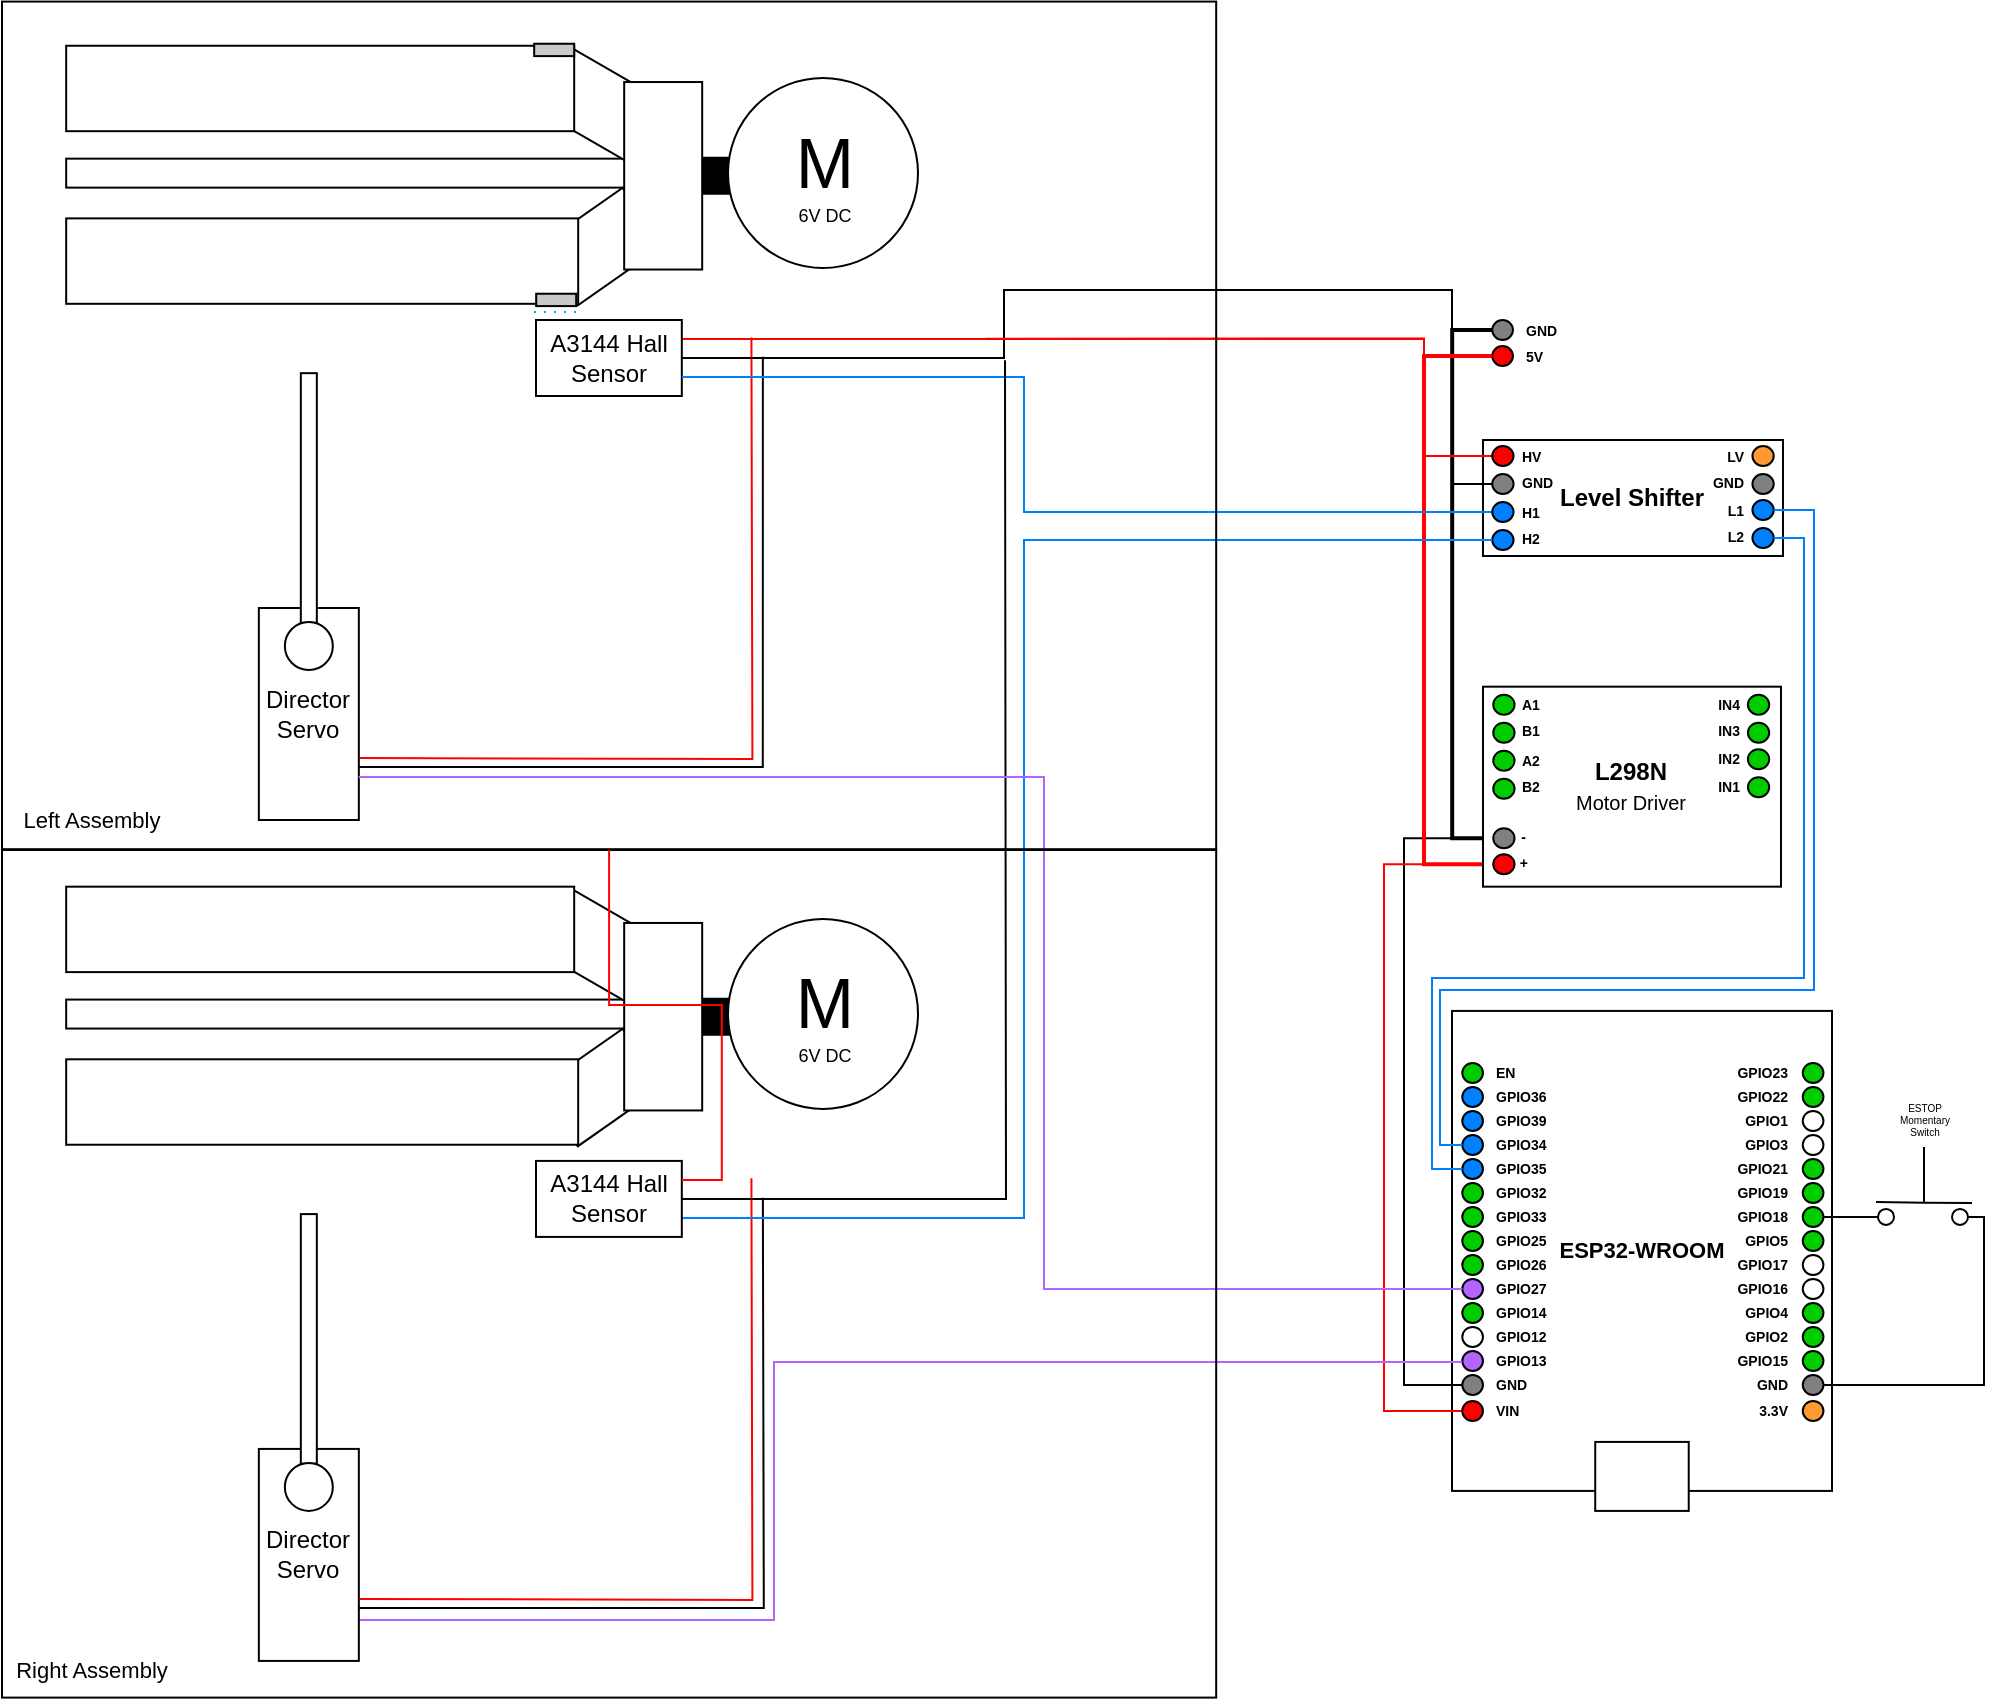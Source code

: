 <mxfile version="24.5.4" type="device">
  <diagram name="Page-1" id="eTKJEaK23Frz8WNbMYVO">
    <mxGraphModel dx="3217" dy="1208" grid="1" gridSize="10" guides="1" tooltips="1" connect="1" arrows="1" fold="1" page="1" pageScale="1" pageWidth="827" pageHeight="1169" math="0" shadow="0">
      <root>
        <mxCell id="0" />
        <mxCell id="1" parent="0" />
        <mxCell id="fZM7ZsH1bETK6mXCRH3i-120" value="" style="endArrow=none;dashed=1;html=1;dashPattern=1 4;strokeWidth=1;rounded=0;strokeColor=#03ABFF;align=center;verticalAlign=middle;fontFamily=Helvetica;fontSize=11;fontColor=default;labelBackgroundColor=default;edgeStyle=orthogonalEdgeStyle;" edge="1" parent="1">
          <mxGeometry width="50" height="50" relative="1" as="geometry">
            <mxPoint x="-45" y="171" as="sourcePoint" />
            <mxPoint x="-22" y="171" as="targetPoint" />
            <Array as="points">
              <mxPoint x="-40" y="171" />
              <mxPoint x="-40" y="171" />
            </Array>
          </mxGeometry>
        </mxCell>
        <mxCell id="fZM7ZsH1bETK6mXCRH3i-54" style="edgeStyle=orthogonalEdgeStyle;rounded=0;orthogonalLoop=1;jettySize=auto;html=1;exitX=1;exitY=0.75;exitDx=0;exitDy=0;strokeColor=default;align=center;verticalAlign=middle;fontFamily=Helvetica;fontSize=11;fontColor=default;labelBackgroundColor=default;endArrow=none;endFill=0;" edge="1" parent="1" source="nlYgVDRj3VAbJltmX37f-1">
          <mxGeometry relative="1" as="geometry">
            <mxPoint x="69.429" y="193.429" as="targetPoint" />
            <Array as="points">
              <mxPoint x="69" y="399" />
            </Array>
          </mxGeometry>
        </mxCell>
        <mxCell id="fZM7ZsH1bETK6mXCRH3i-55" style="edgeStyle=orthogonalEdgeStyle;rounded=0;orthogonalLoop=1;jettySize=auto;html=1;strokeColor=#FF0000;align=center;verticalAlign=middle;fontFamily=Helvetica;fontSize=11;fontColor=default;labelBackgroundColor=default;endArrow=none;endFill=0;" edge="1" parent="1">
          <mxGeometry relative="1" as="geometry">
            <mxPoint x="63.714" y="183.714" as="targetPoint" />
            <mxPoint x="-132" y="394" as="sourcePoint" />
          </mxGeometry>
        </mxCell>
        <mxCell id="nlYgVDRj3VAbJltmX37f-1" value="Director&lt;div&gt;Servo&lt;/div&gt;" style="rounded=0;whiteSpace=wrap;html=1;" parent="1" vertex="1">
          <mxGeometry x="-182.58" y="319" width="50" height="106" as="geometry" />
        </mxCell>
        <mxCell id="nlYgVDRj3VAbJltmX37f-2" value="" style="rounded=0;whiteSpace=wrap;html=1;rotation=90;" parent="1" vertex="1">
          <mxGeometry x="-220" y="260" width="124.83" height="8" as="geometry" />
        </mxCell>
        <mxCell id="nlYgVDRj3VAbJltmX37f-15" value="&lt;font style=&quot;font-size: 11px;&quot;&gt;&lt;b style=&quot;font-size: 11px;&quot;&gt;ESP32-WROOM&lt;/b&gt;&lt;/font&gt;" style="rounded=0;whiteSpace=wrap;html=1;fontSize=11;verticalAlign=middle;" parent="1" vertex="1">
          <mxGeometry x="414" y="520.46" width="190" height="240" as="geometry" />
        </mxCell>
        <mxCell id="nlYgVDRj3VAbJltmX37f-16" value="" style="ellipse;whiteSpace=wrap;html=1;fillColor=#00CC00;" parent="1" vertex="1">
          <mxGeometry x="589.376" y="546.46" width="10.347" height="10" as="geometry" />
        </mxCell>
        <mxCell id="nlYgVDRj3VAbJltmX37f-18" value="&lt;span style=&quot;text-align: left;&quot;&gt;GPIO23&lt;/span&gt;" style="text;html=1;strokeColor=none;fillColor=none;align=right;verticalAlign=middle;whiteSpace=wrap;rounded=0;fontSize=7;fontStyle=1" parent="1" vertex="1">
          <mxGeometry x="460.045" y="548.46" width="124.158" height="7" as="geometry" />
        </mxCell>
        <mxCell id="nlYgVDRj3VAbJltmX37f-19" value="" style="ellipse;whiteSpace=wrap;html=1;fillColor=#00CC00;" parent="1" vertex="1">
          <mxGeometry x="589.376" y="558.46" width="10.347" height="10" as="geometry" />
        </mxCell>
        <mxCell id="nlYgVDRj3VAbJltmX37f-20" value="&lt;span style=&quot;text-align: left;&quot;&gt;GPIO22&lt;/span&gt;" style="text;html=1;strokeColor=none;fillColor=none;align=right;verticalAlign=middle;whiteSpace=wrap;rounded=0;fontSize=7;fontStyle=1" parent="1" vertex="1">
          <mxGeometry x="460.045" y="560.46" width="124.158" height="7" as="geometry" />
        </mxCell>
        <mxCell id="nlYgVDRj3VAbJltmX37f-21" value="" style="ellipse;whiteSpace=wrap;html=1;fillColor=#FFFFFF;" parent="1" vertex="1">
          <mxGeometry x="589.376" y="570.46" width="10.347" height="10" as="geometry" />
        </mxCell>
        <mxCell id="nlYgVDRj3VAbJltmX37f-22" value="&lt;span style=&quot;text-align: left;&quot;&gt;GPIO1&lt;/span&gt;" style="text;html=1;strokeColor=none;fillColor=none;align=right;verticalAlign=middle;whiteSpace=wrap;rounded=0;fontSize=7;fontStyle=1" parent="1" vertex="1">
          <mxGeometry x="460.045" y="572.46" width="124.158" height="7" as="geometry" />
        </mxCell>
        <mxCell id="nlYgVDRj3VAbJltmX37f-23" value="" style="ellipse;whiteSpace=wrap;html=1;fillColor=#FFFFFF;" parent="1" vertex="1">
          <mxGeometry x="589.376" y="582.46" width="10.347" height="10" as="geometry" />
        </mxCell>
        <mxCell id="nlYgVDRj3VAbJltmX37f-24" value="&lt;span style=&quot;text-align: left;&quot;&gt;GPIO3&lt;/span&gt;" style="text;html=1;strokeColor=none;fillColor=none;align=right;verticalAlign=middle;whiteSpace=wrap;rounded=0;fontSize=7;fontStyle=1" parent="1" vertex="1">
          <mxGeometry x="460.045" y="584.46" width="124.158" height="7" as="geometry" />
        </mxCell>
        <mxCell id="nlYgVDRj3VAbJltmX37f-25" value="" style="ellipse;whiteSpace=wrap;html=1;fillColor=#00CC00;" parent="1" vertex="1">
          <mxGeometry x="589.376" y="594.46" width="10.347" height="10" as="geometry" />
        </mxCell>
        <mxCell id="nlYgVDRj3VAbJltmX37f-26" value="&lt;span style=&quot;text-align: left;&quot;&gt;GPIO21&lt;/span&gt;" style="text;html=1;strokeColor=none;fillColor=none;align=right;verticalAlign=middle;whiteSpace=wrap;rounded=0;fontSize=7;fontStyle=1" parent="1" vertex="1">
          <mxGeometry x="460.045" y="596.46" width="124.158" height="7" as="geometry" />
        </mxCell>
        <mxCell id="nlYgVDRj3VAbJltmX37f-27" value="" style="ellipse;whiteSpace=wrap;html=1;fillColor=#00CC00;" parent="1" vertex="1">
          <mxGeometry x="589.376" y="606.46" width="10.347" height="10" as="geometry" />
        </mxCell>
        <mxCell id="nlYgVDRj3VAbJltmX37f-29" value="&lt;span style=&quot;text-align: left;&quot;&gt;GPIO19&lt;/span&gt;" style="text;html=1;strokeColor=none;fillColor=none;align=right;verticalAlign=middle;whiteSpace=wrap;rounded=0;fontSize=7;fontStyle=1" parent="1" vertex="1">
          <mxGeometry x="460.045" y="608.46" width="124.158" height="7" as="geometry" />
        </mxCell>
        <mxCell id="nlYgVDRj3VAbJltmX37f-30" value="" style="ellipse;whiteSpace=wrap;html=1;fillColor=#00CC00;" parent="1" vertex="1">
          <mxGeometry x="589.376" y="618.46" width="10.347" height="10" as="geometry" />
        </mxCell>
        <mxCell id="nlYgVDRj3VAbJltmX37f-31" value="&lt;span style=&quot;text-align: left;&quot;&gt;GPIO18&lt;/span&gt;" style="text;html=1;strokeColor=none;fillColor=none;align=right;verticalAlign=middle;whiteSpace=wrap;rounded=0;fontSize=7;fontStyle=1" parent="1" vertex="1">
          <mxGeometry x="460.045" y="620.46" width="124.158" height="7" as="geometry" />
        </mxCell>
        <mxCell id="nlYgVDRj3VAbJltmX37f-33" value="" style="ellipse;whiteSpace=wrap;html=1;fillColor=#00CC00;" parent="1" vertex="1">
          <mxGeometry x="589.376" y="630.46" width="10.347" height="10" as="geometry" />
        </mxCell>
        <mxCell id="nlYgVDRj3VAbJltmX37f-35" value="&lt;span style=&quot;text-align: left;&quot;&gt;GPIO5&lt;/span&gt;" style="text;html=1;strokeColor=none;fillColor=none;align=right;verticalAlign=middle;whiteSpace=wrap;rounded=0;fontSize=7;fontStyle=1" parent="1" vertex="1">
          <mxGeometry x="460.045" y="632.46" width="124.158" height="7" as="geometry" />
        </mxCell>
        <mxCell id="nlYgVDRj3VAbJltmX37f-37" value="" style="ellipse;whiteSpace=wrap;html=1;fillColor=#FFFFFF;" parent="1" vertex="1">
          <mxGeometry x="589.376" y="642.46" width="10.347" height="10" as="geometry" />
        </mxCell>
        <mxCell id="nlYgVDRj3VAbJltmX37f-39" value="&lt;span style=&quot;text-align: left;&quot;&gt;GPIO17&lt;/span&gt;" style="text;html=1;strokeColor=none;fillColor=none;align=right;verticalAlign=middle;whiteSpace=wrap;rounded=0;fontSize=7;fontStyle=1" parent="1" vertex="1">
          <mxGeometry x="460.045" y="644.46" width="124.158" height="7" as="geometry" />
        </mxCell>
        <mxCell id="nlYgVDRj3VAbJltmX37f-40" value="" style="ellipse;whiteSpace=wrap;html=1;fillColor=#FFFFFF;" parent="1" vertex="1">
          <mxGeometry x="589.376" y="654.46" width="10.347" height="10" as="geometry" />
        </mxCell>
        <mxCell id="nlYgVDRj3VAbJltmX37f-41" value="&lt;span style=&quot;text-align: left;&quot;&gt;GPIO16&lt;/span&gt;" style="text;html=1;strokeColor=none;fillColor=none;align=right;verticalAlign=middle;whiteSpace=wrap;rounded=0;fontSize=7;fontStyle=1" parent="1" vertex="1">
          <mxGeometry x="460.045" y="656.46" width="124.158" height="7" as="geometry" />
        </mxCell>
        <mxCell id="nlYgVDRj3VAbJltmX37f-42" value="" style="ellipse;whiteSpace=wrap;html=1;fillColor=#00CC00;" parent="1" vertex="1">
          <mxGeometry x="589.376" y="666.46" width="10.347" height="10" as="geometry" />
        </mxCell>
        <mxCell id="nlYgVDRj3VAbJltmX37f-43" value="&lt;span style=&quot;text-align: left;&quot;&gt;GPIO4&lt;/span&gt;" style="text;html=1;strokeColor=none;fillColor=none;align=right;verticalAlign=middle;whiteSpace=wrap;rounded=0;fontSize=7;fontStyle=1" parent="1" vertex="1">
          <mxGeometry x="460.045" y="668.46" width="124.158" height="7" as="geometry" />
        </mxCell>
        <mxCell id="nlYgVDRj3VAbJltmX37f-44" value="" style="ellipse;whiteSpace=wrap;html=1;fillColor=#00CC00;" parent="1" vertex="1">
          <mxGeometry x="589.376" y="678.46" width="10.347" height="10" as="geometry" />
        </mxCell>
        <mxCell id="nlYgVDRj3VAbJltmX37f-45" value="&lt;span style=&quot;text-align: left;&quot;&gt;GPIO2&lt;/span&gt;" style="text;html=1;strokeColor=none;fillColor=none;align=right;verticalAlign=middle;whiteSpace=wrap;rounded=0;fontSize=7;fontStyle=1" parent="1" vertex="1">
          <mxGeometry x="460.045" y="680.46" width="124.158" height="7" as="geometry" />
        </mxCell>
        <mxCell id="nlYgVDRj3VAbJltmX37f-46" value="" style="ellipse;whiteSpace=wrap;html=1;fillColor=#00CC00;" parent="1" vertex="1">
          <mxGeometry x="589.376" y="690.46" width="10.347" height="10" as="geometry" />
        </mxCell>
        <mxCell id="nlYgVDRj3VAbJltmX37f-47" value="&lt;span style=&quot;text-align: left;&quot;&gt;GPIO15&lt;/span&gt;" style="text;html=1;strokeColor=none;fillColor=none;align=right;verticalAlign=middle;whiteSpace=wrap;rounded=0;fontSize=7;fontStyle=1" parent="1" vertex="1">
          <mxGeometry x="460.045" y="692.46" width="124.158" height="7" as="geometry" />
        </mxCell>
        <mxCell id="fZM7ZsH1bETK6mXCRH3i-94" style="edgeStyle=orthogonalEdgeStyle;rounded=0;orthogonalLoop=1;jettySize=auto;html=1;exitX=1;exitY=0.5;exitDx=0;exitDy=0;strokeColor=default;align=center;verticalAlign=middle;fontFamily=Helvetica;fontSize=11;fontColor=default;labelBackgroundColor=default;endArrow=none;endFill=0;entryX=1;entryY=0.5;entryDx=0;entryDy=0;" edge="1" parent="1" source="nlYgVDRj3VAbJltmX37f-48" target="fZM7ZsH1bETK6mXCRH3i-87">
          <mxGeometry relative="1" as="geometry">
            <mxPoint x="698.264" y="626.678" as="targetPoint" />
            <Array as="points">
              <mxPoint x="680" y="707.46" />
              <mxPoint x="680" y="623.46" />
            </Array>
          </mxGeometry>
        </mxCell>
        <mxCell id="nlYgVDRj3VAbJltmX37f-48" value="" style="ellipse;whiteSpace=wrap;html=1;fillColor=#808080;" parent="1" vertex="1">
          <mxGeometry x="589.376" y="702.46" width="10.347" height="10" as="geometry" />
        </mxCell>
        <mxCell id="nlYgVDRj3VAbJltmX37f-49" value="GND" style="text;html=1;strokeColor=none;fillColor=none;align=right;verticalAlign=middle;whiteSpace=wrap;rounded=0;fontSize=7;fontStyle=1" parent="1" vertex="1">
          <mxGeometry x="460.045" y="704.46" width="124.158" height="7" as="geometry" />
        </mxCell>
        <mxCell id="nlYgVDRj3VAbJltmX37f-50" value="" style="ellipse;whiteSpace=wrap;html=1;fillColor=#FF9933;" parent="1" vertex="1">
          <mxGeometry x="589.376" y="715.46" width="10.347" height="10" as="geometry" />
        </mxCell>
        <mxCell id="nlYgVDRj3VAbJltmX37f-51" value="3.3V" style="text;html=1;strokeColor=none;fillColor=none;align=right;verticalAlign=middle;whiteSpace=wrap;rounded=0;fontSize=7;fontStyle=1" parent="1" vertex="1">
          <mxGeometry x="460.045" y="717.46" width="124.158" height="7" as="geometry" />
        </mxCell>
        <mxCell id="nlYgVDRj3VAbJltmX37f-62" value="" style="ellipse;whiteSpace=wrap;html=1;fillColor=#00CC00;" parent="1" vertex="1">
          <mxGeometry x="419.139" y="546.46" width="10.347" height="10" as="geometry" />
        </mxCell>
        <mxCell id="nlYgVDRj3VAbJltmX37f-64" value="" style="ellipse;whiteSpace=wrap;html=1;fillColor=#007FFF;" parent="1" vertex="1">
          <mxGeometry x="419.139" y="558.46" width="10.347" height="10" as="geometry" />
        </mxCell>
        <mxCell id="nlYgVDRj3VAbJltmX37f-66" value="" style="ellipse;whiteSpace=wrap;html=1;fillColor=#007FFF;" parent="1" vertex="1">
          <mxGeometry x="419.139" y="570.46" width="10.347" height="10" as="geometry" />
        </mxCell>
        <mxCell id="nlYgVDRj3VAbJltmX37f-67" value="" style="ellipse;whiteSpace=wrap;html=1;fillColor=#007FFF;" parent="1" vertex="1">
          <mxGeometry x="419.139" y="582.46" width="10.347" height="10" as="geometry" />
        </mxCell>
        <mxCell id="nlYgVDRj3VAbJltmX37f-68" value="" style="ellipse;whiteSpace=wrap;html=1;fillColor=#007FFF;" parent="1" vertex="1">
          <mxGeometry x="419.139" y="594.46" width="10.347" height="10" as="geometry" />
        </mxCell>
        <mxCell id="nlYgVDRj3VAbJltmX37f-69" value="" style="ellipse;whiteSpace=wrap;html=1;fillColor=#00CC00;" parent="1" vertex="1">
          <mxGeometry x="419.139" y="606.46" width="10.347" height="10" as="geometry" />
        </mxCell>
        <mxCell id="nlYgVDRj3VAbJltmX37f-70" value="" style="ellipse;whiteSpace=wrap;html=1;fillColor=#00CC00;" parent="1" vertex="1">
          <mxGeometry x="419.139" y="618.46" width="10.347" height="10" as="geometry" />
        </mxCell>
        <mxCell id="nlYgVDRj3VAbJltmX37f-71" value="" style="ellipse;whiteSpace=wrap;html=1;fillColor=#00CC00;" parent="1" vertex="1">
          <mxGeometry x="419.139" y="630.46" width="10.347" height="10" as="geometry" />
        </mxCell>
        <mxCell id="nlYgVDRj3VAbJltmX37f-72" value="" style="ellipse;whiteSpace=wrap;html=1;fillColor=#00CC00;" parent="1" vertex="1">
          <mxGeometry x="419.139" y="642.46" width="10.347" height="10" as="geometry" />
        </mxCell>
        <mxCell id="nlYgVDRj3VAbJltmX37f-73" value="" style="ellipse;whiteSpace=wrap;html=1;fillColor=#B266FF;" parent="1" vertex="1">
          <mxGeometry x="419.139" y="654.46" width="10.347" height="10" as="geometry" />
        </mxCell>
        <mxCell id="nlYgVDRj3VAbJltmX37f-74" value="" style="ellipse;whiteSpace=wrap;html=1;fillColor=#00CC00;" parent="1" vertex="1">
          <mxGeometry x="419.139" y="666.46" width="10.347" height="10" as="geometry" />
        </mxCell>
        <mxCell id="nlYgVDRj3VAbJltmX37f-75" value="" style="ellipse;whiteSpace=wrap;html=1;fillColor=#FFFFFF;" parent="1" vertex="1">
          <mxGeometry x="419.139" y="678.46" width="10.347" height="10" as="geometry" />
        </mxCell>
        <mxCell id="nlYgVDRj3VAbJltmX37f-76" value="" style="ellipse;whiteSpace=wrap;html=1;fillColor=#B266FF;" parent="1" vertex="1">
          <mxGeometry x="419.139" y="690.46" width="10.347" height="10" as="geometry" />
        </mxCell>
        <mxCell id="fZM7ZsH1bETK6mXCRH3i-158" style="edgeStyle=orthogonalEdgeStyle;rounded=0;orthogonalLoop=1;jettySize=auto;html=1;exitX=0;exitY=0.5;exitDx=0;exitDy=0;entryX=0;entryY=0.5;entryDx=0;entryDy=0;strokeColor=default;align=center;verticalAlign=middle;fontFamily=Helvetica;fontSize=11;fontColor=default;labelBackgroundColor=default;endArrow=none;endFill=0;" edge="1" parent="1" source="nlYgVDRj3VAbJltmX37f-77" target="nlYgVDRj3VAbJltmX37f-135">
          <mxGeometry relative="1" as="geometry">
            <Array as="points">
              <mxPoint x="390" y="708" />
              <mxPoint x="390" y="434" />
            </Array>
          </mxGeometry>
        </mxCell>
        <mxCell id="nlYgVDRj3VAbJltmX37f-77" value="" style="ellipse;whiteSpace=wrap;html=1;fillColor=#808080;" parent="1" vertex="1">
          <mxGeometry x="419.139" y="702.46" width="10.347" height="10" as="geometry" />
        </mxCell>
        <mxCell id="fZM7ZsH1bETK6mXCRH3i-159" style="edgeStyle=orthogonalEdgeStyle;rounded=0;orthogonalLoop=1;jettySize=auto;html=1;exitX=0;exitY=0.5;exitDx=0;exitDy=0;entryX=0;entryY=0.5;entryDx=0;entryDy=0;strokeColor=#FF0000;align=center;verticalAlign=middle;fontFamily=Helvetica;fontSize=11;fontColor=default;labelBackgroundColor=default;endArrow=none;endFill=0;" edge="1" parent="1" source="nlYgVDRj3VAbJltmX37f-78" target="nlYgVDRj3VAbJltmX37f-137">
          <mxGeometry relative="1" as="geometry">
            <Array as="points">
              <mxPoint x="380" y="721" />
              <mxPoint x="380" y="447" />
            </Array>
          </mxGeometry>
        </mxCell>
        <mxCell id="nlYgVDRj3VAbJltmX37f-78" value="" style="ellipse;whiteSpace=wrap;html=1;fillColor=#FF0000;" parent="1" vertex="1">
          <mxGeometry x="419.139" y="715.46" width="10.347" height="10" as="geometry" />
        </mxCell>
        <mxCell id="nlYgVDRj3VAbJltmX37f-84" value="EN" style="text;html=1;strokeColor=none;fillColor=none;align=left;verticalAlign=middle;whiteSpace=wrap;rounded=0;fontSize=7;fontStyle=1" parent="1" vertex="1">
          <mxGeometry x="433.624" y="548.46" width="124.158" height="7" as="geometry" />
        </mxCell>
        <mxCell id="nlYgVDRj3VAbJltmX37f-86" value="GPIO36" style="text;html=1;strokeColor=none;fillColor=none;align=left;verticalAlign=middle;whiteSpace=wrap;rounded=0;fontSize=7;fontStyle=1" parent="1" vertex="1">
          <mxGeometry x="433.624" y="560.46" width="124.158" height="7" as="geometry" />
        </mxCell>
        <mxCell id="nlYgVDRj3VAbJltmX37f-89" value="GPIO39" style="text;html=1;strokeColor=none;fillColor=none;align=left;verticalAlign=middle;whiteSpace=wrap;rounded=0;fontSize=7;fontStyle=1" parent="1" vertex="1">
          <mxGeometry x="433.624" y="572.46" width="124.158" height="7" as="geometry" />
        </mxCell>
        <mxCell id="nlYgVDRj3VAbJltmX37f-90" value="GPIO34" style="text;html=1;strokeColor=none;fillColor=none;align=left;verticalAlign=middle;whiteSpace=wrap;rounded=0;fontSize=7;fontStyle=1" parent="1" vertex="1">
          <mxGeometry x="433.624" y="584.46" width="124.158" height="7" as="geometry" />
        </mxCell>
        <mxCell id="nlYgVDRj3VAbJltmX37f-93" value="GPIO35" style="text;html=1;strokeColor=none;fillColor=none;align=left;verticalAlign=middle;whiteSpace=wrap;rounded=0;fontSize=7;fontStyle=1" parent="1" vertex="1">
          <mxGeometry x="433.624" y="596.46" width="124.158" height="7" as="geometry" />
        </mxCell>
        <mxCell id="nlYgVDRj3VAbJltmX37f-94" value="GPIO32" style="text;html=1;strokeColor=none;fillColor=none;align=left;verticalAlign=middle;whiteSpace=wrap;rounded=0;fontSize=7;fontStyle=1" parent="1" vertex="1">
          <mxGeometry x="433.624" y="608.46" width="124.158" height="7" as="geometry" />
        </mxCell>
        <mxCell id="nlYgVDRj3VAbJltmX37f-96" value="GPIO33" style="text;html=1;strokeColor=none;fillColor=none;align=left;verticalAlign=middle;whiteSpace=wrap;rounded=0;fontSize=7;fontStyle=1" parent="1" vertex="1">
          <mxGeometry x="433.624" y="620.46" width="124.158" height="7" as="geometry" />
        </mxCell>
        <mxCell id="nlYgVDRj3VAbJltmX37f-97" value="GPIO25" style="text;html=1;strokeColor=none;fillColor=none;align=left;verticalAlign=middle;whiteSpace=wrap;rounded=0;fontSize=7;fontStyle=1" parent="1" vertex="1">
          <mxGeometry x="433.624" y="632.46" width="124.158" height="7" as="geometry" />
        </mxCell>
        <mxCell id="nlYgVDRj3VAbJltmX37f-98" value="GPIO26" style="text;html=1;strokeColor=none;fillColor=none;align=left;verticalAlign=middle;whiteSpace=wrap;rounded=0;fontSize=7;fontStyle=1" parent="1" vertex="1">
          <mxGeometry x="433.624" y="644.46" width="124.158" height="7" as="geometry" />
        </mxCell>
        <mxCell id="nlYgVDRj3VAbJltmX37f-99" value="GPIO27" style="text;html=1;strokeColor=none;fillColor=none;align=left;verticalAlign=middle;whiteSpace=wrap;rounded=0;fontSize=7;fontStyle=1" parent="1" vertex="1">
          <mxGeometry x="433.624" y="656.46" width="124.158" height="7" as="geometry" />
        </mxCell>
        <mxCell id="nlYgVDRj3VAbJltmX37f-100" value="GPIO14" style="text;html=1;strokeColor=none;fillColor=none;align=left;verticalAlign=middle;whiteSpace=wrap;rounded=0;fontSize=7;fontStyle=1" parent="1" vertex="1">
          <mxGeometry x="433.624" y="668.46" width="124.158" height="7" as="geometry" />
        </mxCell>
        <mxCell id="nlYgVDRj3VAbJltmX37f-101" value="GPIO12" style="text;html=1;strokeColor=none;fillColor=none;align=left;verticalAlign=middle;whiteSpace=wrap;rounded=0;fontSize=7;fontStyle=1" parent="1" vertex="1">
          <mxGeometry x="433.624" y="680.46" width="124.158" height="7" as="geometry" />
        </mxCell>
        <mxCell id="nlYgVDRj3VAbJltmX37f-102" value="GPIO13" style="text;html=1;strokeColor=none;fillColor=none;align=left;verticalAlign=middle;whiteSpace=wrap;rounded=0;fontSize=7;fontStyle=1" parent="1" vertex="1">
          <mxGeometry x="433.624" y="692.46" width="124.158" height="7" as="geometry" />
        </mxCell>
        <mxCell id="nlYgVDRj3VAbJltmX37f-103" value="GND" style="text;html=1;strokeColor=none;fillColor=none;align=left;verticalAlign=middle;whiteSpace=wrap;rounded=0;fontSize=7;fontStyle=1" parent="1" vertex="1">
          <mxGeometry x="433.624" y="704.46" width="124.158" height="7" as="geometry" />
        </mxCell>
        <mxCell id="nlYgVDRj3VAbJltmX37f-104" value="VIN" style="text;html=1;strokeColor=none;fillColor=none;align=left;verticalAlign=middle;whiteSpace=wrap;rounded=0;fontSize=7;fontStyle=1" parent="1" vertex="1">
          <mxGeometry x="433.624" y="717.46" width="124.158" height="7" as="geometry" />
        </mxCell>
        <mxCell id="nlYgVDRj3VAbJltmX37f-114" value="" style="rounded=0;whiteSpace=wrap;html=1;fontFamily=Helvetica;fontSize=11;fontColor=default;labelBackgroundColor=default;" parent="1" vertex="1">
          <mxGeometry x="485.62" y="735.96" width="46.75" height="34.5" as="geometry" />
        </mxCell>
        <mxCell id="fZM7ZsH1bETK6mXCRH3i-155" style="edgeStyle=orthogonalEdgeStyle;rounded=0;orthogonalLoop=1;jettySize=auto;html=1;exitX=0;exitY=0.5;exitDx=0;exitDy=0;entryX=0;entryY=0.5;entryDx=0;entryDy=0;strokeColor=default;align=center;verticalAlign=middle;fontFamily=Helvetica;fontSize=11;fontColor=default;labelBackgroundColor=default;endArrow=none;endFill=0;strokeWidth=2;" edge="1" parent="1" source="nlYgVDRj3VAbJltmX37f-118" target="nlYgVDRj3VAbJltmX37f-135">
          <mxGeometry relative="1" as="geometry" />
        </mxCell>
        <mxCell id="fZM7ZsH1bETK6mXCRH3i-160" style="edgeStyle=orthogonalEdgeStyle;rounded=0;orthogonalLoop=1;jettySize=auto;html=1;exitX=0;exitY=0.5;exitDx=0;exitDy=0;entryX=1;entryY=0.5;entryDx=0;entryDy=0;strokeColor=default;align=center;verticalAlign=middle;fontFamily=Helvetica;fontSize=11;fontColor=default;labelBackgroundColor=default;endArrow=none;endFill=0;" edge="1" parent="1" source="nlYgVDRj3VAbJltmX37f-118" target="fZM7ZsH1bETK6mXCRH3i-2">
          <mxGeometry relative="1" as="geometry">
            <Array as="points">
              <mxPoint x="414" y="180" />
              <mxPoint x="414" y="160" />
              <mxPoint x="190" y="160" />
              <mxPoint x="190" y="194" />
            </Array>
          </mxGeometry>
        </mxCell>
        <mxCell id="nlYgVDRj3VAbJltmX37f-118" value="" style="ellipse;whiteSpace=wrap;html=1;fillColor=#808080;" parent="1" vertex="1">
          <mxGeometry x="434.129" y="175" width="10.347" height="10" as="geometry" />
        </mxCell>
        <mxCell id="fZM7ZsH1bETK6mXCRH3i-154" style="edgeStyle=orthogonalEdgeStyle;rounded=0;orthogonalLoop=1;jettySize=auto;html=1;exitX=0;exitY=0.5;exitDx=0;exitDy=0;entryX=0;entryY=0.5;entryDx=0;entryDy=0;strokeColor=#FF0000;align=center;verticalAlign=middle;fontFamily=Helvetica;fontSize=11;fontColor=default;labelBackgroundColor=default;endArrow=none;endFill=0;strokeWidth=2;" edge="1" parent="1" source="nlYgVDRj3VAbJltmX37f-119" target="nlYgVDRj3VAbJltmX37f-137">
          <mxGeometry relative="1" as="geometry">
            <Array as="points">
              <mxPoint x="400" y="193" />
              <mxPoint x="400" y="447" />
            </Array>
          </mxGeometry>
        </mxCell>
        <mxCell id="fZM7ZsH1bETK6mXCRH3i-161" style="edgeStyle=orthogonalEdgeStyle;rounded=0;orthogonalLoop=1;jettySize=auto;html=1;exitX=0;exitY=0.5;exitDx=0;exitDy=0;entryX=1;entryY=0.25;entryDx=0;entryDy=0;strokeColor=#FF0000;align=center;verticalAlign=middle;fontFamily=Helvetica;fontSize=11;fontColor=default;labelBackgroundColor=default;endArrow=none;endFill=0;" edge="1" parent="1" source="nlYgVDRj3VAbJltmX37f-119" target="fZM7ZsH1bETK6mXCRH3i-2">
          <mxGeometry relative="1" as="geometry">
            <Array as="points">
              <mxPoint x="400" y="193" />
              <mxPoint x="400" y="185" />
            </Array>
          </mxGeometry>
        </mxCell>
        <mxCell id="nlYgVDRj3VAbJltmX37f-119" value="" style="ellipse;whiteSpace=wrap;html=1;fillColor=#FF0000;" parent="1" vertex="1">
          <mxGeometry x="434.129" y="188" width="10.347" height="10" as="geometry" />
        </mxCell>
        <mxCell id="nlYgVDRj3VAbJltmX37f-120" value="GND" style="text;html=1;strokeColor=none;fillColor=none;align=left;verticalAlign=middle;whiteSpace=wrap;rounded=0;fontSize=7;fontStyle=1" parent="1" vertex="1">
          <mxGeometry x="448.614" y="177" width="124.158" height="7" as="geometry" />
        </mxCell>
        <mxCell id="nlYgVDRj3VAbJltmX37f-121" value="5V" style="text;html=1;strokeColor=none;fillColor=none;align=left;verticalAlign=middle;whiteSpace=wrap;rounded=0;fontSize=7;fontStyle=1" parent="1" vertex="1">
          <mxGeometry x="448.614" y="190" width="124.158" height="7" as="geometry" />
        </mxCell>
        <mxCell id="nlYgVDRj3VAbJltmX37f-126" value="&lt;b&gt;L298N&lt;/b&gt;&lt;br&gt;&lt;span style=&quot;font-size: 10px;&quot;&gt;Motor Driver&lt;/span&gt;" style="rounded=0;whiteSpace=wrap;html=1;strokeWidth=1;" parent="1" vertex="1">
          <mxGeometry x="429.49" y="358.34" width="149" height="100" as="geometry" />
        </mxCell>
        <mxCell id="nlYgVDRj3VAbJltmX37f-131" value="" style="ellipse;whiteSpace=wrap;html=1;fillColor=#00CC00;" parent="1" vertex="1">
          <mxGeometry x="561.955" y="362.34" width="10.643" height="10.0" as="geometry" />
        </mxCell>
        <mxCell id="nlYgVDRj3VAbJltmX37f-132" value="IN4" style="text;html=1;strokeColor=none;fillColor=none;align=right;verticalAlign=middle;whiteSpace=wrap;rounded=0;fontSize=7;fontStyle=1" parent="1" vertex="1">
          <mxGeometry x="516.723" y="364.34" width="43.104" height="7.0" as="geometry" />
        </mxCell>
        <mxCell id="nlYgVDRj3VAbJltmX37f-133" value="" style="ellipse;whiteSpace=wrap;html=1;fillColor=#00CC00;" parent="1" vertex="1">
          <mxGeometry x="561.955" y="376.34" width="10.643" height="10.0" as="geometry" />
        </mxCell>
        <mxCell id="nlYgVDRj3VAbJltmX37f-134" value="IN3" style="text;html=1;strokeColor=none;fillColor=none;align=right;verticalAlign=middle;whiteSpace=wrap;rounded=0;fontSize=7;fontStyle=1" parent="1" vertex="1">
          <mxGeometry x="516.723" y="377.84" width="43.104" height="7.0" as="geometry" />
        </mxCell>
        <mxCell id="nlYgVDRj3VAbJltmX37f-135" value="" style="ellipse;whiteSpace=wrap;html=1;fillColor=#808080;" parent="1" vertex="1">
          <mxGeometry x="434.625" y="429.09" width="10.643" height="10.0" as="geometry" />
        </mxCell>
        <mxCell id="nlYgVDRj3VAbJltmX37f-136" value="-" style="text;html=1;strokeColor=none;fillColor=none;align=right;verticalAlign=middle;whiteSpace=wrap;rounded=0;fontSize=7;fontStyle=1" parent="1" vertex="1">
          <mxGeometry x="450" y="430.59" width="3.47" height="7" as="geometry" />
        </mxCell>
        <mxCell id="nlYgVDRj3VAbJltmX37f-137" value="" style="ellipse;whiteSpace=wrap;html=1;fillColor=#FF0000;" parent="1" vertex="1">
          <mxGeometry x="434.625" y="442.09" width="10.643" height="10.0" as="geometry" />
        </mxCell>
        <mxCell id="nlYgVDRj3VAbJltmX37f-138" value="+" style="text;html=1;strokeColor=none;fillColor=none;align=right;verticalAlign=middle;whiteSpace=wrap;rounded=0;fontSize=7;fontStyle=1" parent="1" vertex="1">
          <mxGeometry x="450" y="443.59" width="4.47" height="7" as="geometry" />
        </mxCell>
        <mxCell id="nlYgVDRj3VAbJltmX37f-139" value="" style="ellipse;whiteSpace=wrap;html=1;fillColor=#00CC00;" parent="1" vertex="1">
          <mxGeometry x="434.629" y="362.34" width="10.643" height="10.0" as="geometry" />
        </mxCell>
        <mxCell id="nlYgVDRj3VAbJltmX37f-140" value="A1" style="text;html=1;strokeColor=none;fillColor=none;align=left;verticalAlign=middle;whiteSpace=wrap;rounded=0;fontSize=7;fontStyle=1" parent="1" vertex="1">
          <mxGeometry x="447.401" y="364.34" width="26.607" height="7.0" as="geometry" />
        </mxCell>
        <mxCell id="nlYgVDRj3VAbJltmX37f-141" value="" style="ellipse;whiteSpace=wrap;html=1;fillColor=#00CC00;" parent="1" vertex="1">
          <mxGeometry x="434.629" y="376.34" width="10.643" height="10.0" as="geometry" />
        </mxCell>
        <mxCell id="nlYgVDRj3VAbJltmX37f-142" value="B1" style="text;html=1;strokeColor=none;fillColor=none;align=left;verticalAlign=middle;whiteSpace=wrap;rounded=0;fontSize=7;fontStyle=1" parent="1" vertex="1">
          <mxGeometry x="447.401" y="377.84" width="26.607" height="7.0" as="geometry" />
        </mxCell>
        <mxCell id="fZM7ZsH1bETK6mXCRH3i-2" value="A3144&amp;nbsp;&lt;span style=&quot;background-color: initial;&quot;&gt;Hall&lt;/span&gt;&lt;div&gt;&lt;span style=&quot;background-color: initial;&quot;&gt;Sensor&lt;/span&gt;&lt;/div&gt;" style="rounded=0;whiteSpace=wrap;html=1;" vertex="1" parent="1">
          <mxGeometry x="-44" y="175" width="72.91" height="38" as="geometry" />
        </mxCell>
        <mxCell id="fZM7ZsH1bETK6mXCRH3i-32" style="edgeStyle=orthogonalEdgeStyle;rounded=0;orthogonalLoop=1;jettySize=auto;html=1;exitX=1;exitY=0.5;exitDx=0;exitDy=0;endArrow=none;endFill=0;strokeWidth=19;" edge="1" parent="1" source="fZM7ZsH1bETK6mXCRH3i-23" target="nlYgVDRj3VAbJltmX37f-8">
          <mxGeometry relative="1" as="geometry">
            <mxPoint x="46.65" y="102.072" as="targetPoint" />
          </mxGeometry>
        </mxCell>
        <mxCell id="nlYgVDRj3VAbJltmX37f-8" value="M&lt;div style=&quot;font-size: 9px;&quot;&gt;6V&amp;nbsp;&lt;span style=&quot;background-color: initial;&quot;&gt;DC&lt;/span&gt;&lt;/div&gt;" style="verticalLabelPosition=middle;shadow=0;dashed=0;align=center;html=1;verticalAlign=middle;strokeWidth=1;shape=ellipse;aspect=fixed;fontSize=35;" parent="1" vertex="1">
          <mxGeometry x="52.0" y="54" width="95" height="95" as="geometry" />
        </mxCell>
        <mxCell id="fZM7ZsH1bETK6mXCRH3i-33" value="" style="ellipse;whiteSpace=wrap;html=1;aspect=fixed;" vertex="1" parent="1">
          <mxGeometry x="-169.58" y="326" width="24" height="24" as="geometry" />
        </mxCell>
        <mxCell id="fZM7ZsH1bETK6mXCRH3i-35" value="" style="ellipse;whiteSpace=wrap;html=1;fillColor=#00CC00;" vertex="1" parent="1">
          <mxGeometry x="434.629" y="390.34" width="10.643" height="10.0" as="geometry" />
        </mxCell>
        <mxCell id="fZM7ZsH1bETK6mXCRH3i-36" value="A2" style="text;html=1;strokeColor=none;fillColor=none;align=left;verticalAlign=middle;whiteSpace=wrap;rounded=0;fontSize=7;fontStyle=1" vertex="1" parent="1">
          <mxGeometry x="447.401" y="392.34" width="26.607" height="7.0" as="geometry" />
        </mxCell>
        <mxCell id="fZM7ZsH1bETK6mXCRH3i-37" value="" style="ellipse;whiteSpace=wrap;html=1;fillColor=#00CC00;" vertex="1" parent="1">
          <mxGeometry x="434.629" y="404.34" width="10.643" height="10.0" as="geometry" />
        </mxCell>
        <mxCell id="fZM7ZsH1bETK6mXCRH3i-38" value="B2" style="text;html=1;strokeColor=none;fillColor=none;align=left;verticalAlign=middle;whiteSpace=wrap;rounded=0;fontSize=7;fontStyle=1" vertex="1" parent="1">
          <mxGeometry x="447.401" y="405.84" width="26.607" height="7.0" as="geometry" />
        </mxCell>
        <mxCell id="fZM7ZsH1bETK6mXCRH3i-40" value="" style="ellipse;whiteSpace=wrap;html=1;fillColor=#00CC00;" vertex="1" parent="1">
          <mxGeometry x="561.955" y="389.59" width="10.643" height="10.0" as="geometry" />
        </mxCell>
        <mxCell id="fZM7ZsH1bETK6mXCRH3i-41" value="IN2" style="text;html=1;strokeColor=none;fillColor=none;align=right;verticalAlign=middle;whiteSpace=wrap;rounded=0;fontSize=7;fontStyle=1" vertex="1" parent="1">
          <mxGeometry x="516.723" y="391.59" width="43.104" height="7.0" as="geometry" />
        </mxCell>
        <mxCell id="fZM7ZsH1bETK6mXCRH3i-42" value="" style="ellipse;whiteSpace=wrap;html=1;fillColor=#00CC00;" vertex="1" parent="1">
          <mxGeometry x="561.955" y="403.59" width="10.643" height="10.0" as="geometry" />
        </mxCell>
        <mxCell id="fZM7ZsH1bETK6mXCRH3i-43" value="IN1" style="text;html=1;strokeColor=none;fillColor=none;align=right;verticalAlign=middle;whiteSpace=wrap;rounded=0;fontSize=7;fontStyle=1" vertex="1" parent="1">
          <mxGeometry x="516.723" y="405.09" width="43.104" height="7.0" as="geometry" />
        </mxCell>
        <mxCell id="fZM7ZsH1bETK6mXCRH3i-62" value="&lt;b&gt;Level Shifter&lt;/b&gt;" style="rounded=0;whiteSpace=wrap;html=1;strokeWidth=1;" vertex="1" parent="1">
          <mxGeometry x="429.49" y="235" width="150" height="58" as="geometry" />
        </mxCell>
        <mxCell id="fZM7ZsH1bETK6mXCRH3i-63" value="" style="ellipse;whiteSpace=wrap;html=1;fillColor=#007FFF;" vertex="1" parent="1">
          <mxGeometry x="564.225" y="265.0" width="10.643" height="10.0" as="geometry" />
        </mxCell>
        <mxCell id="fZM7ZsH1bETK6mXCRH3i-64" value="L1" style="text;html=1;strokeColor=none;fillColor=none;align=right;verticalAlign=middle;whiteSpace=wrap;rounded=0;fontSize=7;fontStyle=1" vertex="1" parent="1">
          <mxGeometry x="518.993" y="267" width="43.104" height="7.0" as="geometry" />
        </mxCell>
        <mxCell id="fZM7ZsH1bETK6mXCRH3i-65" value="" style="ellipse;whiteSpace=wrap;html=1;fillColor=#007FFF;" vertex="1" parent="1">
          <mxGeometry x="564.225" y="279.0" width="10.643" height="10.0" as="geometry" />
        </mxCell>
        <mxCell id="fZM7ZsH1bETK6mXCRH3i-66" value="L2" style="text;html=1;strokeColor=none;fillColor=none;align=right;verticalAlign=middle;whiteSpace=wrap;rounded=0;fontSize=7;fontStyle=1" vertex="1" parent="1">
          <mxGeometry x="518.993" y="280.5" width="43.104" height="7.0" as="geometry" />
        </mxCell>
        <mxCell id="fZM7ZsH1bETK6mXCRH3i-67" value="" style="ellipse;whiteSpace=wrap;html=1;fillColor=#FF9933;" vertex="1" parent="1">
          <mxGeometry x="564.225" y="238.0" width="10.643" height="10.0" as="geometry" />
        </mxCell>
        <mxCell id="fZM7ZsH1bETK6mXCRH3i-68" value="LV" style="text;html=1;strokeColor=none;fillColor=none;align=right;verticalAlign=middle;whiteSpace=wrap;rounded=0;fontSize=7;fontStyle=1" vertex="1" parent="1">
          <mxGeometry x="518.993" y="240" width="43.104" height="7.0" as="geometry" />
        </mxCell>
        <mxCell id="fZM7ZsH1bETK6mXCRH3i-69" value="" style="ellipse;whiteSpace=wrap;html=1;fillColor=#808080;" vertex="1" parent="1">
          <mxGeometry x="564.225" y="252.0" width="10.643" height="10.0" as="geometry" />
        </mxCell>
        <mxCell id="fZM7ZsH1bETK6mXCRH3i-70" value="GND" style="text;html=1;strokeColor=none;fillColor=none;align=right;verticalAlign=middle;whiteSpace=wrap;rounded=0;fontSize=7;fontStyle=1" vertex="1" parent="1">
          <mxGeometry x="518.993" y="253.5" width="43.104" height="7.0" as="geometry" />
        </mxCell>
        <mxCell id="fZM7ZsH1bETK6mXCRH3i-156" style="edgeStyle=orthogonalEdgeStyle;rounded=0;orthogonalLoop=1;jettySize=auto;html=1;exitX=0;exitY=0.5;exitDx=0;exitDy=0;strokeColor=#FF0000;align=center;verticalAlign=middle;fontFamily=Helvetica;fontSize=11;fontColor=default;labelBackgroundColor=default;endArrow=none;endFill=0;" edge="1" parent="1" source="fZM7ZsH1bETK6mXCRH3i-72">
          <mxGeometry relative="1" as="geometry">
            <mxPoint x="400" y="243.095" as="targetPoint" />
          </mxGeometry>
        </mxCell>
        <mxCell id="fZM7ZsH1bETK6mXCRH3i-72" value="" style="ellipse;whiteSpace=wrap;html=1;fillColor=#FF0000;" vertex="1" parent="1">
          <mxGeometry x="434.129" y="238.0" width="10.643" height="10.0" as="geometry" />
        </mxCell>
        <mxCell id="fZM7ZsH1bETK6mXCRH3i-73" value="HV" style="text;html=1;strokeColor=none;fillColor=none;align=left;verticalAlign=middle;whiteSpace=wrap;rounded=0;fontSize=7;fontStyle=1" vertex="1" parent="1">
          <mxGeometry x="446.901" y="240.0" width="26.607" height="7.0" as="geometry" />
        </mxCell>
        <mxCell id="fZM7ZsH1bETK6mXCRH3i-157" style="edgeStyle=orthogonalEdgeStyle;rounded=0;orthogonalLoop=1;jettySize=auto;html=1;exitX=0;exitY=0.5;exitDx=0;exitDy=0;strokeColor=default;align=center;verticalAlign=middle;fontFamily=Helvetica;fontSize=11;fontColor=default;labelBackgroundColor=default;endArrow=none;endFill=0;" edge="1" parent="1" source="fZM7ZsH1bETK6mXCRH3i-74">
          <mxGeometry relative="1" as="geometry">
            <mxPoint x="414.533" y="256.067" as="targetPoint" />
          </mxGeometry>
        </mxCell>
        <mxCell id="fZM7ZsH1bETK6mXCRH3i-74" value="" style="ellipse;whiteSpace=wrap;html=1;fillColor=#808080;" vertex="1" parent="1">
          <mxGeometry x="434.129" y="252" width="10.643" height="10.0" as="geometry" />
        </mxCell>
        <mxCell id="fZM7ZsH1bETK6mXCRH3i-75" value="GND" style="text;html=1;strokeColor=none;fillColor=none;align=left;verticalAlign=middle;whiteSpace=wrap;rounded=0;fontSize=7;fontStyle=1" vertex="1" parent="1">
          <mxGeometry x="446.901" y="253.5" width="26.607" height="7.0" as="geometry" />
        </mxCell>
        <mxCell id="fZM7ZsH1bETK6mXCRH3i-149" style="edgeStyle=orthogonalEdgeStyle;rounded=0;orthogonalLoop=1;jettySize=auto;html=1;exitX=0;exitY=0.5;exitDx=0;exitDy=0;entryX=1;entryY=0.75;entryDx=0;entryDy=0;strokeColor=#007FFF;align=center;verticalAlign=middle;fontFamily=Helvetica;fontSize=11;fontColor=default;labelBackgroundColor=default;endArrow=none;endFill=0;" edge="1" parent="1" source="fZM7ZsH1bETK6mXCRH3i-76" target="fZM7ZsH1bETK6mXCRH3i-2">
          <mxGeometry relative="1" as="geometry">
            <Array as="points">
              <mxPoint x="200" y="271" />
              <mxPoint x="200" y="204" />
            </Array>
          </mxGeometry>
        </mxCell>
        <mxCell id="fZM7ZsH1bETK6mXCRH3i-76" value="" style="ellipse;whiteSpace=wrap;html=1;fillColor=#007FFF;" vertex="1" parent="1">
          <mxGeometry x="434.129" y="266.0" width="10.643" height="10.0" as="geometry" />
        </mxCell>
        <mxCell id="fZM7ZsH1bETK6mXCRH3i-77" value="H1" style="text;html=1;strokeColor=none;fillColor=none;align=left;verticalAlign=middle;whiteSpace=wrap;rounded=0;fontSize=7;fontStyle=1" vertex="1" parent="1">
          <mxGeometry x="446.901" y="268.0" width="26.607" height="7.0" as="geometry" />
        </mxCell>
        <mxCell id="fZM7ZsH1bETK6mXCRH3i-78" value="" style="ellipse;whiteSpace=wrap;html=1;fillColor=#007FFF;" vertex="1" parent="1">
          <mxGeometry x="434.129" y="280" width="10.643" height="10.0" as="geometry" />
        </mxCell>
        <mxCell id="fZM7ZsH1bETK6mXCRH3i-79" value="H2" style="text;html=1;strokeColor=none;fillColor=none;align=left;verticalAlign=middle;whiteSpace=wrap;rounded=0;fontSize=7;fontStyle=1" vertex="1" parent="1">
          <mxGeometry x="446.901" y="281.5" width="26.607" height="7.0" as="geometry" />
        </mxCell>
        <mxCell id="fZM7ZsH1bETK6mXCRH3i-87" value="" style="ellipse;whiteSpace=wrap;html=1;aspect=fixed;fontFamily=Helvetica;fontSize=11;fontColor=default;labelBackgroundColor=default;" vertex="1" parent="1">
          <mxGeometry x="664" y="619.46" width="8" height="8" as="geometry" />
        </mxCell>
        <mxCell id="fZM7ZsH1bETK6mXCRH3i-90" value="" style="endArrow=none;html=1;rounded=0;strokeColor=default;align=center;verticalAlign=middle;fontFamily=Helvetica;fontSize=11;fontColor=default;labelBackgroundColor=default;edgeStyle=orthogonalEdgeStyle;" edge="1" parent="1">
          <mxGeometry width="50" height="50" relative="1" as="geometry">
            <mxPoint x="626" y="615.94" as="sourcePoint" />
            <mxPoint x="674" y="616.46" as="targetPoint" />
          </mxGeometry>
        </mxCell>
        <mxCell id="fZM7ZsH1bETK6mXCRH3i-91" value="" style="endArrow=none;html=1;rounded=0;strokeColor=default;align=center;verticalAlign=middle;fontFamily=Helvetica;fontSize=11;fontColor=default;labelBackgroundColor=default;edgeStyle=orthogonalEdgeStyle;" edge="1" parent="1">
          <mxGeometry width="50" height="50" relative="1" as="geometry">
            <mxPoint x="650" y="616.46" as="sourcePoint" />
            <mxPoint x="650" y="588.46" as="targetPoint" />
            <Array as="points">
              <mxPoint x="650" y="600.46" />
              <mxPoint x="650" y="600.46" />
            </Array>
          </mxGeometry>
        </mxCell>
        <mxCell id="fZM7ZsH1bETK6mXCRH3i-93" style="edgeStyle=orthogonalEdgeStyle;rounded=0;orthogonalLoop=1;jettySize=auto;html=1;exitX=0;exitY=0.5;exitDx=0;exitDy=0;entryX=1;entryY=0.5;entryDx=0;entryDy=0;strokeColor=default;align=center;verticalAlign=middle;fontFamily=Helvetica;fontSize=11;fontColor=default;labelBackgroundColor=default;endArrow=none;endFill=0;" edge="1" parent="1" source="fZM7ZsH1bETK6mXCRH3i-92" target="nlYgVDRj3VAbJltmX37f-30">
          <mxGeometry relative="1" as="geometry" />
        </mxCell>
        <mxCell id="fZM7ZsH1bETK6mXCRH3i-92" value="" style="ellipse;whiteSpace=wrap;html=1;aspect=fixed;fontFamily=Helvetica;fontSize=11;fontColor=default;labelBackgroundColor=default;" vertex="1" parent="1">
          <mxGeometry x="627" y="619.46" width="8" height="8" as="geometry" />
        </mxCell>
        <mxCell id="fZM7ZsH1bETK6mXCRH3i-95" value="ESTOP&lt;div style=&quot;font-size: 5px;&quot;&gt;Momentary Switch&lt;/div&gt;" style="text;html=1;align=center;verticalAlign=middle;whiteSpace=wrap;rounded=0;fontFamily=Helvetica;fontSize=5;fontColor=default;labelBackgroundColor=default;" vertex="1" parent="1">
          <mxGeometry x="629" y="559.46" width="43" height="30" as="geometry" />
        </mxCell>
        <mxCell id="fZM7ZsH1bETK6mXCRH3i-118" value="Left Assembly" style="text;html=1;align=center;verticalAlign=middle;whiteSpace=wrap;rounded=0;fontFamily=Helvetica;fontSize=11;fontColor=default;labelBackgroundColor=default;" vertex="1" parent="1">
          <mxGeometry x="-311" y="410" width="90" height="30" as="geometry" />
        </mxCell>
        <mxCell id="fZM7ZsH1bETK6mXCRH3i-119" value="Right Assembly" style="text;html=1;align=center;verticalAlign=middle;whiteSpace=wrap;rounded=0;fontFamily=Helvetica;fontSize=11;fontColor=default;labelBackgroundColor=default;" vertex="1" parent="1">
          <mxGeometry x="-311" y="835" width="90" height="30" as="geometry" />
        </mxCell>
        <mxCell id="fZM7ZsH1bETK6mXCRH3i-22" value="" style="rounded=0;whiteSpace=wrap;html=1;" vertex="1" parent="1">
          <mxGeometry x="-278.91" y="94.327" width="282" height="14.485" as="geometry" />
        </mxCell>
        <mxCell id="fZM7ZsH1bETK6mXCRH3i-24" value="" style="rounded=0;whiteSpace=wrap;html=1;rotation=30;" vertex="1" parent="1">
          <mxGeometry x="-37.91" y="49.974" width="52" height="35.281" as="geometry" />
        </mxCell>
        <mxCell id="fZM7ZsH1bETK6mXCRH3i-21" value="" style="rounded=0;whiteSpace=wrap;html=1;" vertex="1" parent="1">
          <mxGeometry x="-278.91" y="37.878" width="254" height="42.71" as="geometry" />
        </mxCell>
        <mxCell id="fZM7ZsH1bETK6mXCRH3i-25" value="" style="rounded=0;whiteSpace=wrap;html=1;rotation=-35;" vertex="1" parent="1">
          <mxGeometry x="-37.91" y="120.667" width="52" height="35.281" as="geometry" />
        </mxCell>
        <mxCell id="fZM7ZsH1bETK6mXCRH3i-20" value="" style="rounded=0;whiteSpace=wrap;html=1;" vertex="1" parent="1">
          <mxGeometry x="-278.91" y="124.195" width="256" height="42.71" as="geometry" />
        </mxCell>
        <mxCell id="fZM7ZsH1bETK6mXCRH3i-23" value="" style="rounded=0;whiteSpace=wrap;html=1;" vertex="1" parent="1">
          <mxGeometry x="0.09" y="56.022" width="39" height="93.746" as="geometry" />
        </mxCell>
        <mxCell id="fZM7ZsH1bETK6mXCRH3i-14" value="" style="rounded=0;whiteSpace=wrap;html=1;fillColor=#C9C9C9;" vertex="1" parent="1">
          <mxGeometry x="-43.91" y="161.865" width="20" height="6.179" as="geometry" />
        </mxCell>
        <mxCell id="fZM7ZsH1bETK6mXCRH3i-29" value="" style="rounded=0;whiteSpace=wrap;html=1;fillColor=#C9C9C9;" vertex="1" parent="1">
          <mxGeometry x="-44.91" y="36.87" width="20" height="6.179" as="geometry" />
        </mxCell>
        <mxCell id="fZM7ZsH1bETK6mXCRH3i-130" style="edgeStyle=orthogonalEdgeStyle;rounded=0;orthogonalLoop=1;jettySize=auto;html=1;exitX=1;exitY=0.75;exitDx=0;exitDy=0;strokeColor=default;align=center;verticalAlign=middle;fontFamily=Helvetica;fontSize=11;fontColor=default;labelBackgroundColor=default;endArrow=none;endFill=0;" edge="1" parent="1" source="fZM7ZsH1bETK6mXCRH3i-132">
          <mxGeometry relative="1" as="geometry">
            <mxPoint x="69.429" y="613.889" as="targetPoint" />
          </mxGeometry>
        </mxCell>
        <mxCell id="fZM7ZsH1bETK6mXCRH3i-131" style="edgeStyle=orthogonalEdgeStyle;rounded=0;orthogonalLoop=1;jettySize=auto;html=1;strokeColor=#FF0000;align=center;verticalAlign=middle;fontFamily=Helvetica;fontSize=11;fontColor=default;labelBackgroundColor=default;endArrow=none;endFill=0;" edge="1" parent="1">
          <mxGeometry relative="1" as="geometry">
            <mxPoint x="63.714" y="604.174" as="targetPoint" />
            <mxPoint x="-132" y="814.46" as="sourcePoint" />
          </mxGeometry>
        </mxCell>
        <mxCell id="fZM7ZsH1bETK6mXCRH3i-165" style="edgeStyle=orthogonalEdgeStyle;rounded=0;orthogonalLoop=1;jettySize=auto;html=1;entryX=0;entryY=0.5;entryDx=0;entryDy=0;strokeColor=#B266FF;align=center;verticalAlign=middle;fontFamily=Helvetica;fontSize=11;fontColor=default;labelBackgroundColor=default;endArrow=none;endFill=0;" edge="1" parent="1" target="nlYgVDRj3VAbJltmX37f-76">
          <mxGeometry relative="1" as="geometry">
            <mxPoint x="-133" y="825" as="sourcePoint" />
            <Array as="points">
              <mxPoint x="75" y="825" />
              <mxPoint x="75" y="696" />
              <mxPoint x="419" y="696" />
            </Array>
          </mxGeometry>
        </mxCell>
        <mxCell id="fZM7ZsH1bETK6mXCRH3i-132" value="Director&lt;div&gt;Servo&lt;/div&gt;" style="rounded=0;whiteSpace=wrap;html=1;" vertex="1" parent="1">
          <mxGeometry x="-182.58" y="739.46" width="50" height="106" as="geometry" />
        </mxCell>
        <mxCell id="fZM7ZsH1bETK6mXCRH3i-133" value="" style="rounded=0;whiteSpace=wrap;html=1;rotation=90;" vertex="1" parent="1">
          <mxGeometry x="-220" y="680.46" width="124.83" height="8" as="geometry" />
        </mxCell>
        <mxCell id="fZM7ZsH1bETK6mXCRH3i-144" style="edgeStyle=orthogonalEdgeStyle;rounded=0;orthogonalLoop=1;jettySize=auto;html=1;exitX=0;exitY=0.5;exitDx=0;exitDy=0;strokeColor=#FF0000;align=center;verticalAlign=middle;fontFamily=Helvetica;fontSize=11;fontColor=default;labelBackgroundColor=default;endArrow=none;endFill=0;" edge="1" parent="1" source="nlYgVDRj3VAbJltmX37f-119">
          <mxGeometry relative="1" as="geometry">
            <mxPoint x="180.5" y="184.333" as="targetPoint" />
            <Array as="points">
              <mxPoint x="400" y="193" />
              <mxPoint x="400" y="184" />
            </Array>
          </mxGeometry>
        </mxCell>
        <mxCell id="fZM7ZsH1bETK6mXCRH3i-145" style="edgeStyle=orthogonalEdgeStyle;rounded=0;orthogonalLoop=1;jettySize=auto;html=1;exitX=1;exitY=0.5;exitDx=0;exitDy=0;strokeColor=default;align=center;verticalAlign=middle;fontFamily=Helvetica;fontSize=11;fontColor=default;labelBackgroundColor=default;endArrow=none;endFill=0;" edge="1" parent="1" source="fZM7ZsH1bETK6mXCRH3i-134">
          <mxGeometry relative="1" as="geometry">
            <mxPoint x="190.5" y="195.167" as="targetPoint" />
          </mxGeometry>
        </mxCell>
        <mxCell id="fZM7ZsH1bETK6mXCRH3i-147" style="edgeStyle=orthogonalEdgeStyle;rounded=0;orthogonalLoop=1;jettySize=auto;html=1;exitX=1;exitY=0.75;exitDx=0;exitDy=0;entryX=0;entryY=0.5;entryDx=0;entryDy=0;strokeColor=#007FFF;align=center;verticalAlign=middle;fontFamily=Helvetica;fontSize=11;fontColor=default;labelBackgroundColor=default;endArrow=none;endFill=0;" edge="1" parent="1" source="fZM7ZsH1bETK6mXCRH3i-134" target="fZM7ZsH1bETK6mXCRH3i-78">
          <mxGeometry relative="1" as="geometry">
            <Array as="points">
              <mxPoint x="200" y="624" />
              <mxPoint x="200" y="285" />
            </Array>
          </mxGeometry>
        </mxCell>
        <mxCell id="fZM7ZsH1bETK6mXCRH3i-134" value="A3144&amp;nbsp;&lt;span style=&quot;background-color: initial;&quot;&gt;Hall&lt;/span&gt;&lt;div&gt;&lt;span style=&quot;background-color: initial;&quot;&gt;Sensor&lt;/span&gt;&lt;/div&gt;" style="rounded=0;whiteSpace=wrap;html=1;" vertex="1" parent="1">
          <mxGeometry x="-44" y="595.46" width="72.91" height="38" as="geometry" />
        </mxCell>
        <mxCell id="fZM7ZsH1bETK6mXCRH3i-135" style="edgeStyle=orthogonalEdgeStyle;rounded=0;orthogonalLoop=1;jettySize=auto;html=1;exitX=1;exitY=0.5;exitDx=0;exitDy=0;endArrow=none;endFill=0;strokeWidth=19;" edge="1" parent="1" source="fZM7ZsH1bETK6mXCRH3i-143" target="fZM7ZsH1bETK6mXCRH3i-136">
          <mxGeometry relative="1" as="geometry">
            <mxPoint x="46.65" y="522.532" as="targetPoint" />
          </mxGeometry>
        </mxCell>
        <mxCell id="fZM7ZsH1bETK6mXCRH3i-136" value="M&lt;div style=&quot;font-size: 9px;&quot;&gt;6V&amp;nbsp;&lt;span style=&quot;background-color: initial;&quot;&gt;DC&lt;/span&gt;&lt;/div&gt;" style="verticalLabelPosition=middle;shadow=0;dashed=0;align=center;html=1;verticalAlign=middle;strokeWidth=1;shape=ellipse;aspect=fixed;fontSize=35;" vertex="1" parent="1">
          <mxGeometry x="52.0" y="474.46" width="95" height="95" as="geometry" />
        </mxCell>
        <mxCell id="fZM7ZsH1bETK6mXCRH3i-137" value="" style="ellipse;whiteSpace=wrap;html=1;aspect=fixed;" vertex="1" parent="1">
          <mxGeometry x="-169.58" y="746.46" width="24" height="24" as="geometry" />
        </mxCell>
        <mxCell id="fZM7ZsH1bETK6mXCRH3i-138" value="" style="rounded=0;whiteSpace=wrap;html=1;" vertex="1" parent="1">
          <mxGeometry x="-278.91" y="514.787" width="282" height="14.485" as="geometry" />
        </mxCell>
        <mxCell id="fZM7ZsH1bETK6mXCRH3i-139" value="" style="rounded=0;whiteSpace=wrap;html=1;rotation=30;" vertex="1" parent="1">
          <mxGeometry x="-37.91" y="470.434" width="52" height="35.281" as="geometry" />
        </mxCell>
        <mxCell id="fZM7ZsH1bETK6mXCRH3i-140" value="" style="rounded=0;whiteSpace=wrap;html=1;" vertex="1" parent="1">
          <mxGeometry x="-278.91" y="458.338" width="254" height="42.71" as="geometry" />
        </mxCell>
        <mxCell id="fZM7ZsH1bETK6mXCRH3i-141" value="" style="rounded=0;whiteSpace=wrap;html=1;rotation=-35;" vertex="1" parent="1">
          <mxGeometry x="-37.91" y="541.127" width="52" height="35.281" as="geometry" />
        </mxCell>
        <mxCell id="fZM7ZsH1bETK6mXCRH3i-142" value="" style="rounded=0;whiteSpace=wrap;html=1;" vertex="1" parent="1">
          <mxGeometry x="-278.91" y="544.655" width="256" height="42.71" as="geometry" />
        </mxCell>
        <mxCell id="fZM7ZsH1bETK6mXCRH3i-143" value="" style="rounded=0;whiteSpace=wrap;html=1;" vertex="1" parent="1">
          <mxGeometry x="0.09" y="476.482" width="39" height="93.746" as="geometry" />
        </mxCell>
        <mxCell id="fZM7ZsH1bETK6mXCRH3i-167" style="edgeStyle=orthogonalEdgeStyle;rounded=0;orthogonalLoop=1;jettySize=auto;html=1;exitX=0;exitY=0.5;exitDx=0;exitDy=0;entryX=0.998;entryY=0.797;entryDx=0;entryDy=0;entryPerimeter=0;strokeColor=#B266FF;align=center;verticalAlign=middle;fontFamily=Helvetica;fontSize=11;fontColor=default;labelBackgroundColor=default;endArrow=none;endFill=0;" edge="1" parent="1" source="nlYgVDRj3VAbJltmX37f-73" target="nlYgVDRj3VAbJltmX37f-1">
          <mxGeometry relative="1" as="geometry">
            <Array as="points">
              <mxPoint x="210" y="660" />
              <mxPoint x="210" y="404" />
            </Array>
          </mxGeometry>
        </mxCell>
        <mxCell id="fZM7ZsH1bETK6mXCRH3i-168" style="edgeStyle=orthogonalEdgeStyle;rounded=0;orthogonalLoop=1;jettySize=auto;html=1;exitX=0;exitY=0.5;exitDx=0;exitDy=0;entryX=1;entryY=0.5;entryDx=0;entryDy=0;strokeColor=#007FFF;align=center;verticalAlign=middle;fontFamily=Helvetica;fontSize=11;fontColor=default;labelBackgroundColor=default;endArrow=none;endFill=0;" edge="1" parent="1" source="nlYgVDRj3VAbJltmX37f-67" target="fZM7ZsH1bETK6mXCRH3i-63">
          <mxGeometry relative="1" as="geometry">
            <Array as="points">
              <mxPoint x="408" y="588" />
              <mxPoint x="408" y="510" />
              <mxPoint x="595" y="510" />
              <mxPoint x="595" y="270" />
            </Array>
          </mxGeometry>
        </mxCell>
        <mxCell id="fZM7ZsH1bETK6mXCRH3i-169" style="edgeStyle=orthogonalEdgeStyle;rounded=0;orthogonalLoop=1;jettySize=auto;html=1;exitX=0;exitY=0.5;exitDx=0;exitDy=0;entryX=1;entryY=0.5;entryDx=0;entryDy=0;strokeColor=#007FFF;align=center;verticalAlign=middle;fontFamily=Helvetica;fontSize=11;fontColor=default;labelBackgroundColor=default;endArrow=none;endFill=0;" edge="1" parent="1" source="nlYgVDRj3VAbJltmX37f-68" target="fZM7ZsH1bETK6mXCRH3i-65">
          <mxGeometry relative="1" as="geometry">
            <Array as="points">
              <mxPoint x="404" y="600" />
              <mxPoint x="404" y="504" />
              <mxPoint x="590" y="504" />
              <mxPoint x="590" y="284" />
            </Array>
          </mxGeometry>
        </mxCell>
        <mxCell id="fZM7ZsH1bETK6mXCRH3i-172" value="" style="rounded=0;whiteSpace=wrap;html=1;fontFamily=Helvetica;fontSize=11;fontColor=default;labelBackgroundColor=default;fillColor=none;" vertex="1" parent="1">
          <mxGeometry x="-311" y="440" width="607.09" height="423.8" as="geometry" />
        </mxCell>
        <mxCell id="fZM7ZsH1bETK6mXCRH3i-174" value="" style="edgeStyle=orthogonalEdgeStyle;rounded=0;orthogonalLoop=1;jettySize=auto;html=1;exitX=1;exitY=0.25;exitDx=0;exitDy=0;strokeColor=#FF0000;align=center;verticalAlign=middle;fontFamily=Helvetica;fontSize=11;fontColor=default;labelBackgroundColor=default;endArrow=none;endFill=0;" edge="1" parent="1" source="fZM7ZsH1bETK6mXCRH3i-134" target="fZM7ZsH1bETK6mXCRH3i-173">
          <mxGeometry relative="1" as="geometry">
            <mxPoint x="180.5" y="184.333" as="targetPoint" />
            <mxPoint x="29" y="605" as="sourcePoint" />
          </mxGeometry>
        </mxCell>
        <mxCell id="fZM7ZsH1bETK6mXCRH3i-173" value="" style="rounded=0;whiteSpace=wrap;html=1;fontFamily=Helvetica;fontSize=11;fontColor=default;labelBackgroundColor=default;fillColor=none;" vertex="1" parent="1">
          <mxGeometry x="-311" y="15.79" width="607.09" height="423.8" as="geometry" />
        </mxCell>
      </root>
    </mxGraphModel>
  </diagram>
</mxfile>

